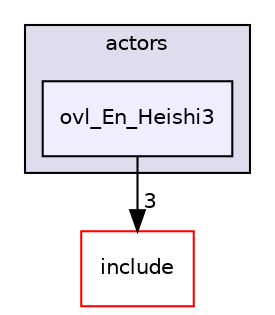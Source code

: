 digraph "src/overlays/actors/ovl_En_Heishi3" {
  compound=true
  node [ fontsize="10", fontname="Helvetica"];
  edge [ labelfontsize="10", labelfontname="Helvetica"];
  subgraph clusterdir_e93473484be31ce7bcb356bd643a22f8 {
    graph [ bgcolor="#ddddee", pencolor="black", label="actors" fontname="Helvetica", fontsize="10", URL="dir_e93473484be31ce7bcb356bd643a22f8.html"]
  dir_80a075044b3ae7720e266ef4c5c8b93e [shape=box, label="ovl_En_Heishi3", style="filled", fillcolor="#eeeeff", pencolor="black", URL="dir_80a075044b3ae7720e266ef4c5c8b93e.html"];
  }
  dir_d44c64559bbebec7f509842c48db8b23 [shape=box label="include" fillcolor="white" style="filled" color="red" URL="dir_d44c64559bbebec7f509842c48db8b23.html"];
  dir_80a075044b3ae7720e266ef4c5c8b93e->dir_d44c64559bbebec7f509842c48db8b23 [headlabel="3", labeldistance=1.5 headhref="dir_000264_000000.html"];
}
